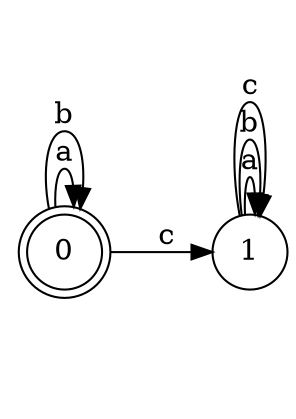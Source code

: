 digraph Inferred {
__start0 [label="" shape="none"];

rankdir=LR;
size="8,5";

s0 [style="rounded,filled", color="black", fillcolor="white" shape="doublecircle", label="0"];
s1 [style="filled", color="black", fillcolor="white" shape="circle", label="1"];
s0 -> s0 [label="a"];
s0 -> s0 [label="b"];
s0 -> s1 [label="c"];
s1 -> s1 [label="a"];
s1 -> s1 [label="b"];
s1 -> s1 [label="c"];

}
